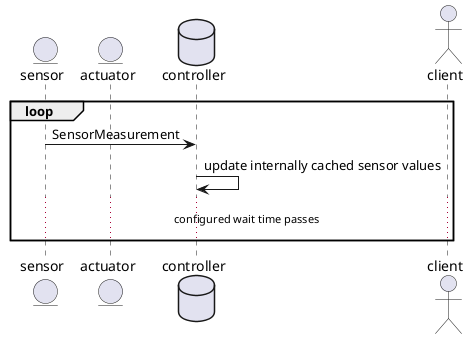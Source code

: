 @startuml publish
entity sensor
entity actuator
database controller
actor client

loop
    sensor -> controller: SensorMeasurement
    controller -> controller: update internally cached sensor values
    ... configured wait time passes ...
end
@enduml

